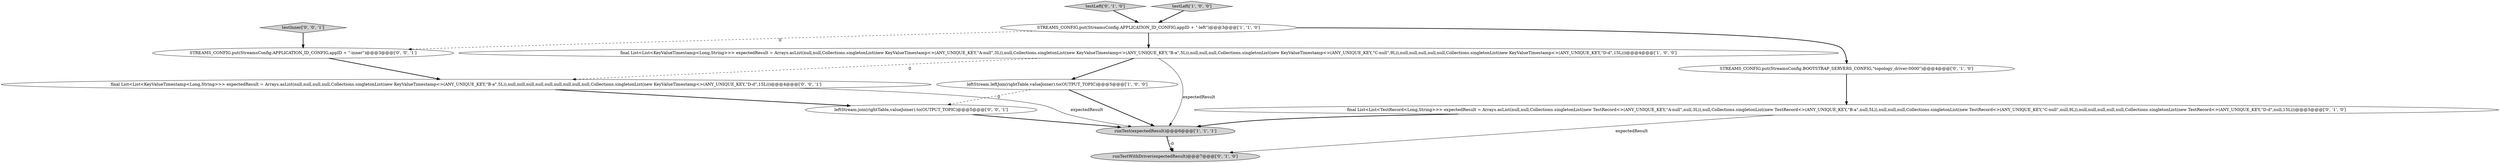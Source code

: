 digraph {
3 [style = filled, label = "final List<List<KeyValueTimestamp<Long,String>>> expectedResult = Arrays.asList(null,null,Collections.singletonList(new KeyValueTimestamp<>(ANY_UNIQUE_KEY,\"A-null\",3L)),null,Collections.singletonList(new KeyValueTimestamp<>(ANY_UNIQUE_KEY,\"B-a\",5L)),null,null,null,Collections.singletonList(new KeyValueTimestamp<>(ANY_UNIQUE_KEY,\"C-null\",9L)),null,null,null,null,null,Collections.singletonList(new KeyValueTimestamp<>(ANY_UNIQUE_KEY,\"D-d\",15L)))@@@4@@@['1', '0', '0']", fillcolor = white, shape = ellipse image = "AAA0AAABBB1BBB"];
7 [style = filled, label = "testLeft['0', '1', '0']", fillcolor = lightgray, shape = diamond image = "AAA0AAABBB2BBB"];
0 [style = filled, label = "testLeft['1', '0', '0']", fillcolor = lightgray, shape = diamond image = "AAA0AAABBB1BBB"];
4 [style = filled, label = "runTest(expectedResult)@@@6@@@['1', '1', '1']", fillcolor = lightgray, shape = ellipse image = "AAA0AAABBB1BBB"];
5 [style = filled, label = "STREAMS_CONFIG.put(StreamsConfig.BOOTSTRAP_SERVERS_CONFIG,\"topology_driver:0000\")@@@4@@@['0', '1', '0']", fillcolor = white, shape = ellipse image = "AAA0AAABBB2BBB"];
6 [style = filled, label = "final List<List<TestRecord<Long,String>>> expectedResult = Arrays.asList(null,null,Collections.singletonList(new TestRecord<>(ANY_UNIQUE_KEY,\"A-null\",null,3L)),null,Collections.singletonList(new TestRecord<>(ANY_UNIQUE_KEY,\"B-a\",null,5L)),null,null,null,Collections.singletonList(new TestRecord<>(ANY_UNIQUE_KEY,\"C-null\",null,9L)),null,null,null,null,null,Collections.singletonList(new TestRecord<>(ANY_UNIQUE_KEY,\"D-d\",null,15L)))@@@5@@@['0', '1', '0']", fillcolor = white, shape = ellipse image = "AAA1AAABBB2BBB"];
11 [style = filled, label = "testInner['0', '0', '1']", fillcolor = lightgray, shape = diamond image = "AAA0AAABBB3BBB"];
12 [style = filled, label = "leftStream.join(rightTable,valueJoiner).to(OUTPUT_TOPIC)@@@5@@@['0', '0', '1']", fillcolor = white, shape = ellipse image = "AAA0AAABBB3BBB"];
1 [style = filled, label = "leftStream.leftJoin(rightTable,valueJoiner).to(OUTPUT_TOPIC)@@@5@@@['1', '0', '0']", fillcolor = white, shape = ellipse image = "AAA0AAABBB1BBB"];
8 [style = filled, label = "runTestWithDriver(expectedResult)@@@7@@@['0', '1', '0']", fillcolor = lightgray, shape = ellipse image = "AAA1AAABBB2BBB"];
2 [style = filled, label = "STREAMS_CONFIG.put(StreamsConfig.APPLICATION_ID_CONFIG,appID + \"-left\")@@@3@@@['1', '1', '0']", fillcolor = white, shape = ellipse image = "AAA0AAABBB1BBB"];
10 [style = filled, label = "final List<List<KeyValueTimestamp<Long,String>>> expectedResult = Arrays.asList(null,null,null,null,Collections.singletonList(new KeyValueTimestamp<>(ANY_UNIQUE_KEY,\"B-a\",5L)),null,null,null,null,null,null,null,null,null,Collections.singletonList(new KeyValueTimestamp<>(ANY_UNIQUE_KEY,\"D-d\",15L)))@@@4@@@['0', '0', '1']", fillcolor = white, shape = ellipse image = "AAA0AAABBB3BBB"];
9 [style = filled, label = "STREAMS_CONFIG.put(StreamsConfig.APPLICATION_ID_CONFIG,appID + \"-inner\")@@@3@@@['0', '0', '1']", fillcolor = white, shape = ellipse image = "AAA0AAABBB3BBB"];
12->4 [style = bold, label=""];
9->10 [style = bold, label=""];
2->9 [style = dashed, label="0"];
2->5 [style = bold, label=""];
0->2 [style = bold, label=""];
11->9 [style = bold, label=""];
10->4 [style = solid, label="expectedResult"];
4->8 [style = bold, label=""];
6->4 [style = bold, label=""];
4->8 [style = dashed, label="0"];
3->4 [style = solid, label="expectedResult"];
3->10 [style = dashed, label="0"];
1->12 [style = dashed, label="0"];
5->6 [style = bold, label=""];
3->1 [style = bold, label=""];
6->8 [style = solid, label="expectedResult"];
1->4 [style = bold, label=""];
2->3 [style = bold, label=""];
10->12 [style = bold, label=""];
7->2 [style = bold, label=""];
}
